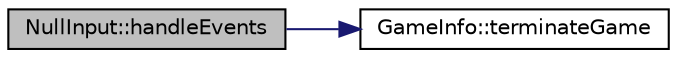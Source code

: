 digraph "NullInput::handleEvents"
{
 // INTERACTIVE_SVG=YES
 // LATEX_PDF_SIZE
  edge [fontname="Helvetica",fontsize="10",labelfontname="Helvetica",labelfontsize="10"];
  node [fontname="Helvetica",fontsize="10",shape=record];
  rankdir="LR";
  Node1 [label="NullInput::handleEvents",height=0.2,width=0.4,color="black", fillcolor="grey75", style="filled", fontcolor="black",tooltip=" "];
  Node1 -> Node2 [color="midnightblue",fontsize="10",style="solid",fontname="Helvetica"];
  Node2 [label="GameInfo::terminateGame",height=0.2,width=0.4,color="black", fillcolor="white", style="filled",URL="$d4/d58/namespace_game_info.html#aeddde82dcc07940ccb9368a5dedc54a4",tooltip=" "];
}
